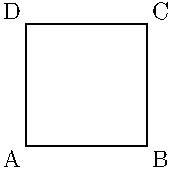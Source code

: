 size(0,3cm);
draw(unitsquare);
label("A",(0,0),SW);
label("B",(1,0),SE);
label("C",(1,1),NE);
label("D",(0,1),NW);
shipout();
